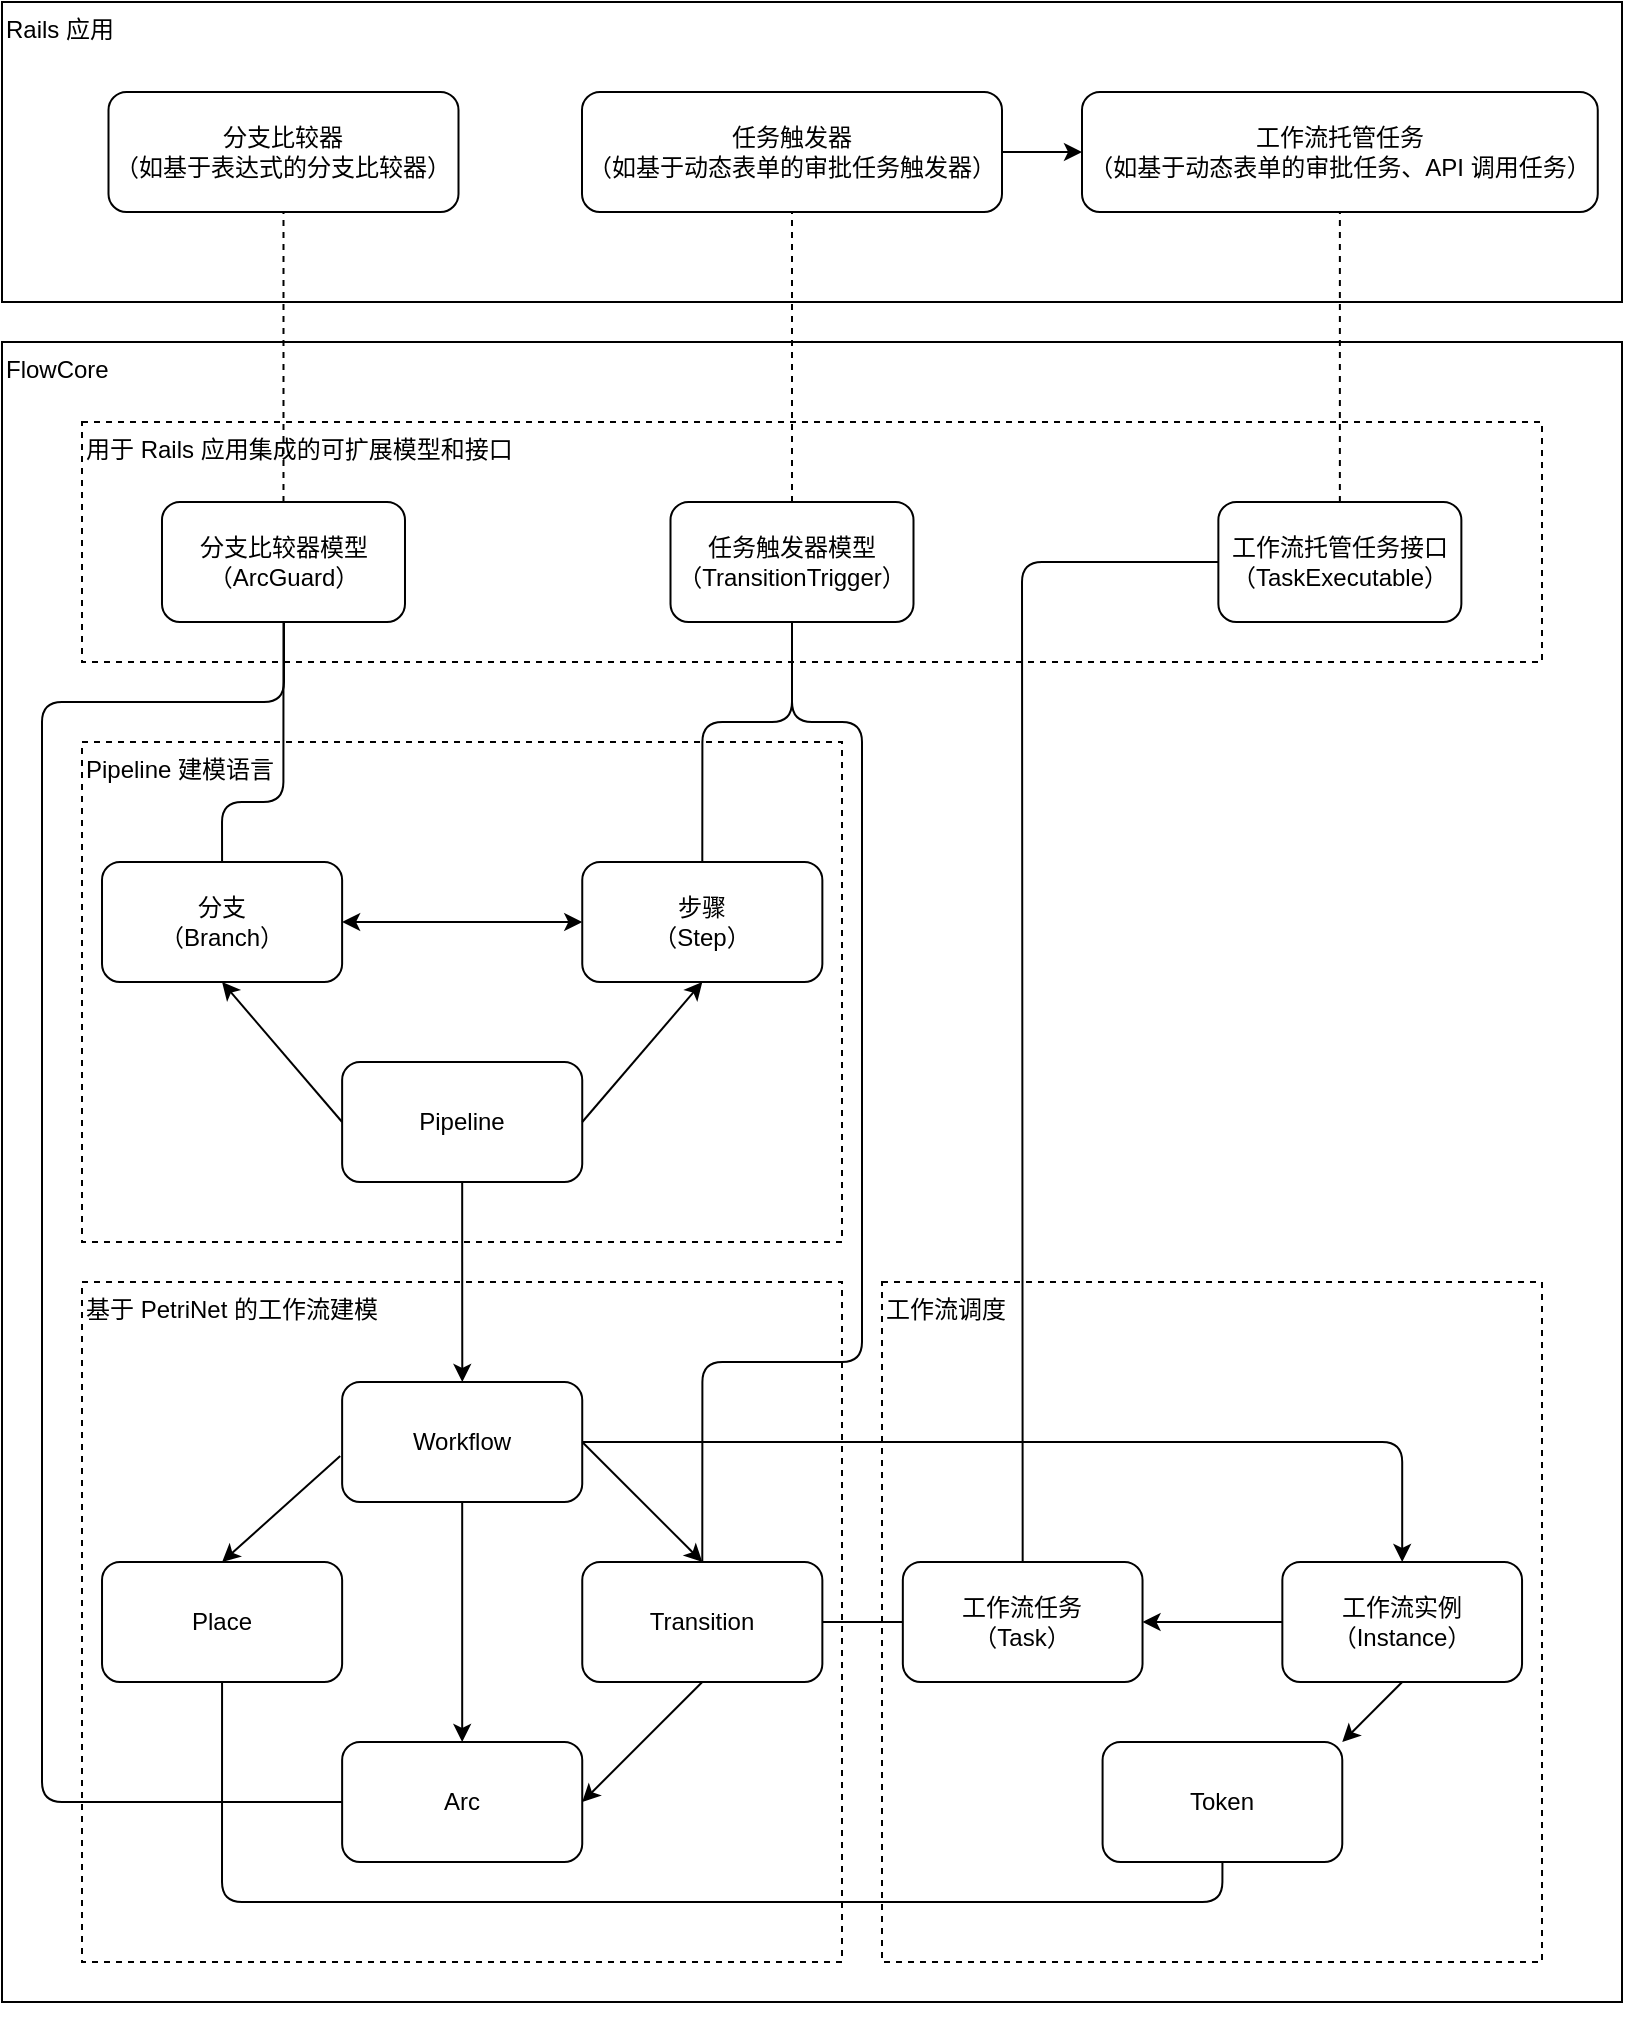 <mxfile version="13.2.4" type="device"><diagram id="6D98YsdLMwxTKIQhymKk" name="Page-1"><mxGraphModel dx="1106" dy="1960" grid="1" gridSize="10" guides="1" tooltips="1" connect="1" arrows="1" fold="1" page="1" pageScale="1" pageWidth="850" pageHeight="1100" math="0" shadow="0"><root><mxCell id="0"/><mxCell id="1" parent="0"/><mxCell id="Svp20F6Q3kcHzmvVVugQ-13" value="FlowCore" style="rounded=0;whiteSpace=wrap;html=1;labelBackgroundColor=#ffffff;align=left;verticalAlign=top;" parent="1" vertex="1"><mxGeometry x="20" y="-220" width="810" height="830" as="geometry"/></mxCell><mxCell id="Svp20F6Q3kcHzmvVVugQ-56" style="edgeStyle=orthogonalEdgeStyle;rounded=0;orthogonalLoop=1;jettySize=auto;html=1;exitX=0.5;exitY=1;exitDx=0;exitDy=0;" parent="1" edge="1"><mxGeometry relative="1" as="geometry"><mxPoint x="425" y="-280" as="sourcePoint"/><mxPoint x="425" y="-280" as="targetPoint"/></mxGeometry></mxCell><mxCell id="Svp20F6Q3kcHzmvVVugQ-36" style="edgeStyle=orthogonalEdgeStyle;rounded=0;orthogonalLoop=1;jettySize=auto;html=1;exitX=0;exitY=0.5;exitDx=0;exitDy=0;entryX=0;entryY=0.5;entryDx=0;entryDy=0;strokeColor=none;" parent="1" source="Svp20F6Q3kcHzmvVVugQ-5" target="Svp20F6Q3kcHzmvVVugQ-29" edge="1"><mxGeometry relative="1" as="geometry"><Array as="points"><mxPoint x="45.312" y="190"/><mxPoint x="45.312" y="-140"/></Array></mxGeometry></mxCell><mxCell id="Svp20F6Q3kcHzmvVVugQ-42" style="edgeStyle=orthogonalEdgeStyle;rounded=0;orthogonalLoop=1;jettySize=auto;html=1;exitX=0.5;exitY=1;exitDx=0;exitDy=0;" parent="1" source="Svp20F6Q3kcHzmvVVugQ-13" target="Svp20F6Q3kcHzmvVVugQ-13" edge="1"><mxGeometry relative="1" as="geometry"/></mxCell><mxCell id="Dh_Iir02rfaEV9NN6Ij0-31" value="" style="group" parent="1" vertex="1" connectable="0"><mxGeometry x="20" y="-390" width="810" height="150" as="geometry"/></mxCell><mxCell id="Svp20F6Q3kcHzmvVVugQ-43" value="Rails 应用" style="rounded=0;whiteSpace=wrap;html=1;labelBackgroundColor=#ffffff;align=left;verticalAlign=top;" parent="Dh_Iir02rfaEV9NN6Ij0-31" vertex="1"><mxGeometry width="810" height="150" as="geometry"/></mxCell><mxCell id="Svp20F6Q3kcHzmvVVugQ-46" value="分支比较器&lt;br&gt;（如基于表达式的分支比较器）" style="rounded=1;whiteSpace=wrap;html=1;labelBackgroundColor=#ffffff;align=center;" parent="Dh_Iir02rfaEV9NN6Ij0-31" vertex="1"><mxGeometry x="53.25" y="45" width="175" height="60" as="geometry"/></mxCell><mxCell id="Svp20F6Q3kcHzmvVVugQ-47" value="任务触发器&lt;br&gt;（如基于动态表单的审批任务触发器）" style="rounded=1;whiteSpace=wrap;html=1;labelBackgroundColor=#ffffff;align=center;" parent="Dh_Iir02rfaEV9NN6Ij0-31" vertex="1"><mxGeometry x="290" y="45" width="210" height="60" as="geometry"/></mxCell><mxCell id="Svp20F6Q3kcHzmvVVugQ-66" value="工作流托管任务&lt;br&gt;（如基于动态表单的审批任务、API 调用任务）" style="rounded=1;whiteSpace=wrap;html=1;labelBackgroundColor=#ffffff;align=center;" parent="Dh_Iir02rfaEV9NN6Ij0-31" vertex="1"><mxGeometry x="540" y="45" width="257.88" height="60" as="geometry"/></mxCell><mxCell id="3d7ReqF6wds-Nn95bcH5-9" style="edgeStyle=orthogonalEdgeStyle;rounded=0;orthogonalLoop=1;jettySize=auto;html=1;exitX=1;exitY=0.5;exitDx=0;exitDy=0;" parent="Dh_Iir02rfaEV9NN6Ij0-31" source="Svp20F6Q3kcHzmvVVugQ-47" target="Svp20F6Q3kcHzmvVVugQ-66" edge="1"><mxGeometry relative="1" as="geometry"/></mxCell><mxCell id="Svp20F6Q3kcHzmvVVugQ-19" style="edgeStyle=none;rounded=0;orthogonalLoop=1;jettySize=auto;html=1;exitX=0.5;exitY=1;exitDx=0;exitDy=0;" parent="1" source="Svp20F6Q3kcHzmvVVugQ-2" edge="1"><mxGeometry relative="1" as="geometry"><mxPoint x="180.066" y="510" as="targetPoint"/></mxGeometry></mxCell><mxCell id="yyH5EYvtywc-NtDdfXyN-4" value="" style="group" vertex="1" connectable="0" parent="1"><mxGeometry x="60" y="250" width="380" height="340" as="geometry"/></mxCell><mxCell id="Svp20F6Q3kcHzmvVVugQ-11" value="基于 PetriNet 的工作流建模" style="rounded=0;whiteSpace=wrap;html=1;dashed=1;labelBackgroundColor=#ffffff;align=left;verticalAlign=top;" parent="yyH5EYvtywc-NtDdfXyN-4" vertex="1"><mxGeometry width="380" height="340" as="geometry"/></mxCell><mxCell id="Svp20F6Q3kcHzmvVVugQ-1" value="Workflow" style="rounded=1;whiteSpace=wrap;html=1;" parent="yyH5EYvtywc-NtDdfXyN-4" vertex="1"><mxGeometry x="130.066" y="50" width="120.057" height="60" as="geometry"/></mxCell><mxCell id="Svp20F6Q3kcHzmvVVugQ-2" value="Place" style="rounded=1;whiteSpace=wrap;html=1;" parent="yyH5EYvtywc-NtDdfXyN-4" vertex="1"><mxGeometry x="10.009" y="140" width="120.057" height="60" as="geometry"/></mxCell><mxCell id="Svp20F6Q3kcHzmvVVugQ-4" value="Transition" style="rounded=1;whiteSpace=wrap;html=1;" parent="yyH5EYvtywc-NtDdfXyN-4" vertex="1"><mxGeometry x="250.123" y="140" width="120.057" height="60" as="geometry"/></mxCell><mxCell id="Svp20F6Q3kcHzmvVVugQ-5" value="Arc" style="rounded=1;whiteSpace=wrap;html=1;" parent="yyH5EYvtywc-NtDdfXyN-4" vertex="1"><mxGeometry x="130.066" y="230" width="120.057" height="60" as="geometry"/></mxCell><mxCell id="Svp20F6Q3kcHzmvVVugQ-17" style="rounded=0;orthogonalLoop=1;jettySize=auto;html=1;exitX=-0.008;exitY=0.617;exitDx=0;exitDy=0;entryX=0.5;entryY=0;entryDx=0;entryDy=0;exitPerimeter=0;" parent="yyH5EYvtywc-NtDdfXyN-4" source="Svp20F6Q3kcHzmvVVugQ-1" target="Svp20F6Q3kcHzmvVVugQ-2" edge="1"><mxGeometry relative="1" as="geometry"/></mxCell><mxCell id="Svp20F6Q3kcHzmvVVugQ-18" style="edgeStyle=none;rounded=0;orthogonalLoop=1;jettySize=auto;html=1;exitX=1;exitY=0.5;exitDx=0;exitDy=0;entryX=0.5;entryY=0;entryDx=0;entryDy=0;" parent="yyH5EYvtywc-NtDdfXyN-4" source="Svp20F6Q3kcHzmvVVugQ-1" target="Svp20F6Q3kcHzmvVVugQ-4" edge="1"><mxGeometry relative="1" as="geometry"/></mxCell><mxCell id="Svp20F6Q3kcHzmvVVugQ-21" style="edgeStyle=none;rounded=0;orthogonalLoop=1;jettySize=auto;html=1;exitX=0.5;exitY=1;exitDx=0;exitDy=0;" parent="yyH5EYvtywc-NtDdfXyN-4" source="Svp20F6Q3kcHzmvVVugQ-1" target="Svp20F6Q3kcHzmvVVugQ-5" edge="1"><mxGeometry relative="1" as="geometry"/></mxCell><mxCell id="Svp20F6Q3kcHzmvVVugQ-20" style="edgeStyle=none;rounded=0;orthogonalLoop=1;jettySize=auto;html=1;exitX=0.5;exitY=1;exitDx=0;exitDy=0;entryX=1;entryY=0.5;entryDx=0;entryDy=0;" parent="yyH5EYvtywc-NtDdfXyN-4" source="Svp20F6Q3kcHzmvVVugQ-4" target="Svp20F6Q3kcHzmvVVugQ-5" edge="1"><mxGeometry relative="1" as="geometry"/></mxCell><mxCell id="yyH5EYvtywc-NtDdfXyN-5" value="" style="group" vertex="1" connectable="0" parent="1"><mxGeometry x="60" y="-20" width="380" height="250" as="geometry"/></mxCell><mxCell id="Dh_Iir02rfaEV9NN6Ij0-14" value="Pipeline 建模语言" style="rounded=0;whiteSpace=wrap;html=1;dashed=1;align=left;verticalAlign=top;" parent="yyH5EYvtywc-NtDdfXyN-5" vertex="1"><mxGeometry width="380" height="250" as="geometry"/></mxCell><mxCell id="Dh_Iir02rfaEV9NN6Ij0-16" value="Pipeline" style="rounded=1;whiteSpace=wrap;html=1;" parent="yyH5EYvtywc-NtDdfXyN-5" vertex="1"><mxGeometry x="130.066" y="160" width="120.057" height="60" as="geometry"/></mxCell><mxCell id="Dh_Iir02rfaEV9NN6Ij0-17" value="步骤&lt;br&gt;（Step）" style="rounded=1;whiteSpace=wrap;html=1;" parent="yyH5EYvtywc-NtDdfXyN-5" vertex="1"><mxGeometry x="250.127" y="60" width="120.057" height="60" as="geometry"/></mxCell><mxCell id="Dh_Iir02rfaEV9NN6Ij0-18" value="分支&lt;br&gt;（Branch）" style="rounded=1;whiteSpace=wrap;html=1;" parent="yyH5EYvtywc-NtDdfXyN-5" vertex="1"><mxGeometry x="10.006" y="60" width="120.057" height="60" as="geometry"/></mxCell><mxCell id="Dh_Iir02rfaEV9NN6Ij0-20" style="edgeStyle=none;rounded=1;orthogonalLoop=1;jettySize=auto;html=1;exitX=1;exitY=0.5;exitDx=0;exitDy=0;entryX=0.5;entryY=1;entryDx=0;entryDy=0;endArrow=classic;endFill=1;startArrow=none;startFill=0;" parent="yyH5EYvtywc-NtDdfXyN-5" source="Dh_Iir02rfaEV9NN6Ij0-16" target="Dh_Iir02rfaEV9NN6Ij0-17" edge="1"><mxGeometry relative="1" as="geometry"/></mxCell><mxCell id="Dh_Iir02rfaEV9NN6Ij0-21" style="edgeStyle=none;rounded=1;orthogonalLoop=1;jettySize=auto;html=1;exitX=0;exitY=0.5;exitDx=0;exitDy=0;entryX=0.5;entryY=1;entryDx=0;entryDy=0;endArrow=classic;endFill=1;" parent="yyH5EYvtywc-NtDdfXyN-5" source="Dh_Iir02rfaEV9NN6Ij0-16" target="Dh_Iir02rfaEV9NN6Ij0-18" edge="1"><mxGeometry relative="1" as="geometry"/></mxCell><mxCell id="Dh_Iir02rfaEV9NN6Ij0-22" style="edgeStyle=none;rounded=1;orthogonalLoop=1;jettySize=auto;html=1;entryX=0;entryY=0.5;entryDx=0;entryDy=0;endArrow=classic;endFill=1;startArrow=classic;startFill=1;exitX=1;exitY=0.5;exitDx=0;exitDy=0;" parent="yyH5EYvtywc-NtDdfXyN-5" source="Dh_Iir02rfaEV9NN6Ij0-18" target="Dh_Iir02rfaEV9NN6Ij0-17" edge="1"><mxGeometry relative="1" as="geometry"><mxPoint x="220" y="70" as="sourcePoint"/></mxGeometry></mxCell><mxCell id="yyH5EYvtywc-NtDdfXyN-6" value="" style="group" vertex="1" connectable="0" parent="1"><mxGeometry x="460" y="250" width="330" height="340" as="geometry"/></mxCell><mxCell id="Svp20F6Q3kcHzmvVVugQ-12" value="工作流调度" style="rounded=0;whiteSpace=wrap;html=1;dashed=1;labelBackgroundColor=#ffffff;align=left;verticalAlign=top;" parent="yyH5EYvtywc-NtDdfXyN-6" vertex="1"><mxGeometry width="330" height="340" as="geometry"/></mxCell><mxCell id="Svp20F6Q3kcHzmvVVugQ-6" value="工作流任务&lt;br&gt;（Task）" style="rounded=1;whiteSpace=wrap;html=1;" parent="yyH5EYvtywc-NtDdfXyN-6" vertex="1"><mxGeometry x="10.415" y="140" width="119.849" height="60" as="geometry"/></mxCell><mxCell id="Svp20F6Q3kcHzmvVVugQ-7" value="工作流实例&lt;br&gt;（Instance）" style="rounded=1;whiteSpace=wrap;html=1;" parent="yyH5EYvtywc-NtDdfXyN-6" vertex="1"><mxGeometry x="200.176" y="140" width="119.849" height="60" as="geometry"/></mxCell><mxCell id="Svp20F6Q3kcHzmvVVugQ-8" value="Token" style="rounded=1;whiteSpace=wrap;html=1;" parent="yyH5EYvtywc-NtDdfXyN-6" vertex="1"><mxGeometry x="110.289" y="230" width="119.849" height="60" as="geometry"/></mxCell><mxCell id="Svp20F6Q3kcHzmvVVugQ-23" style="edgeStyle=none;rounded=0;orthogonalLoop=1;jettySize=auto;html=1;exitX=0;exitY=0.5;exitDx=0;exitDy=0;entryX=1;entryY=0.5;entryDx=0;entryDy=0;" parent="yyH5EYvtywc-NtDdfXyN-6" source="Svp20F6Q3kcHzmvVVugQ-7" target="Svp20F6Q3kcHzmvVVugQ-6" edge="1"><mxGeometry relative="1" as="geometry"/></mxCell><mxCell id="Svp20F6Q3kcHzmvVVugQ-24" style="edgeStyle=none;rounded=0;orthogonalLoop=1;jettySize=auto;html=1;exitX=0.5;exitY=1;exitDx=0;exitDy=0;entryX=1;entryY=0;entryDx=0;entryDy=0;" parent="yyH5EYvtywc-NtDdfXyN-6" source="Svp20F6Q3kcHzmvVVugQ-7" target="Svp20F6Q3kcHzmvVVugQ-8" edge="1"><mxGeometry relative="1" as="geometry"/></mxCell><mxCell id="Svp20F6Q3kcHzmvVVugQ-27" style="edgeStyle=orthogonalEdgeStyle;rounded=1;orthogonalLoop=1;jettySize=auto;html=1;exitX=1;exitY=0.5;exitDx=0;exitDy=0;entryX=0.5;entryY=0;entryDx=0;entryDy=0;" parent="1" source="Svp20F6Q3kcHzmvVVugQ-1" target="Svp20F6Q3kcHzmvVVugQ-7" edge="1"><mxGeometry relative="1" as="geometry"/></mxCell><mxCell id="CEdbIv8qq5x-TBFP901S-8" value="" style="endArrow=none;html=1;entryX=0;entryY=0.5;entryDx=0;entryDy=0;exitX=1;exitY=0.5;exitDx=0;exitDy=0;" parent="1" source="Svp20F6Q3kcHzmvVVugQ-4" target="Svp20F6Q3kcHzmvVVugQ-6" edge="1"><mxGeometry width="50" height="50" relative="1" as="geometry"><mxPoint x="420.18" y="100" as="sourcePoint"/><mxPoint x="470.18" y="50" as="targetPoint"/></mxGeometry></mxCell><mxCell id="Svp20F6Q3kcHzmvVVugQ-26" style="edgeStyle=orthogonalEdgeStyle;rounded=1;orthogonalLoop=1;jettySize=auto;html=1;exitX=0.5;exitY=1;exitDx=0;exitDy=0;entryX=0.5;entryY=1;entryDx=0;entryDy=0;endArrow=none;endFill=0;" parent="1" source="Svp20F6Q3kcHzmvVVugQ-2" target="Svp20F6Q3kcHzmvVVugQ-8" edge="1"><mxGeometry relative="1" as="geometry"/></mxCell><mxCell id="yyH5EYvtywc-NtDdfXyN-10" value="" style="group" vertex="1" connectable="0" parent="1"><mxGeometry x="60" y="-180" width="730" height="120" as="geometry"/></mxCell><mxCell id="Svp20F6Q3kcHzmvVVugQ-33" value="用于 Rails 应用集成的可扩展模型和接口" style="rounded=0;whiteSpace=wrap;html=1;labelBackgroundColor=#ffffff;align=left;dashed=1;verticalAlign=top;strokeWidth=1;perimeterSpacing=1;" parent="yyH5EYvtywc-NtDdfXyN-10" vertex="1"><mxGeometry width="730" height="120" as="geometry"/></mxCell><mxCell id="Svp20F6Q3kcHzmvVVugQ-30" value="任务触发器模型&lt;br&gt;（TransitionTrigger）" style="rounded=1;whiteSpace=wrap;html=1;labelBackgroundColor=#ffffff;align=center;" parent="yyH5EYvtywc-NtDdfXyN-10" vertex="1"><mxGeometry x="294.248" y="40" width="121.5" height="60" as="geometry"/></mxCell><mxCell id="Svp20F6Q3kcHzmvVVugQ-31" value="工作流托管任务接口&lt;br&gt;（TaskExecutable）" style="rounded=1;whiteSpace=wrap;html=1;labelBackgroundColor=#ffffff;align=center;" parent="yyH5EYvtywc-NtDdfXyN-10" vertex="1"><mxGeometry x="568.185" y="40" width="121.5" height="60" as="geometry"/></mxCell><mxCell id="Svp20F6Q3kcHzmvVVugQ-29" value="分支比较器模型&lt;br&gt;（ArcGuard）" style="rounded=1;whiteSpace=wrap;html=1;labelBackgroundColor=#ffffff;align=center;" parent="yyH5EYvtywc-NtDdfXyN-10" vertex="1"><mxGeometry x="39.997" y="40" width="121.5" height="60" as="geometry"/></mxCell><mxCell id="Svp20F6Q3kcHzmvVVugQ-41" value="" style="endArrow=none;html=1;entryX=0;entryY=0.5;entryDx=0;entryDy=0;exitX=0.5;exitY=0;exitDx=0;exitDy=0;" parent="1" source="Svp20F6Q3kcHzmvVVugQ-6" target="Svp20F6Q3kcHzmvVVugQ-31" edge="1"><mxGeometry width="50" height="50" relative="1" as="geometry"><mxPoint x="511.062" y="-100" as="sourcePoint"/><mxPoint x="561.688" y="-150" as="targetPoint"/><Array as="points"><mxPoint x="530" y="-110"/></Array></mxGeometry></mxCell><mxCell id="Dh_Iir02rfaEV9NN6Ij0-24" style="edgeStyle=orthogonalEdgeStyle;rounded=1;orthogonalLoop=1;jettySize=auto;html=1;exitX=0.5;exitY=1;exitDx=0;exitDy=0;entryX=0.5;entryY=0;entryDx=0;entryDy=0;startArrow=none;startFill=0;endArrow=none;endFill=0;" parent="1" source="Svp20F6Q3kcHzmvVVugQ-30" target="Dh_Iir02rfaEV9NN6Ij0-17" edge="1"><mxGeometry relative="1" as="geometry"><Array as="points"><mxPoint x="415" y="-30"/><mxPoint x="370" y="-30"/></Array></mxGeometry></mxCell><mxCell id="Dh_Iir02rfaEV9NN6Ij0-27" style="edgeStyle=orthogonalEdgeStyle;rounded=1;orthogonalLoop=1;jettySize=auto;html=1;exitX=0.5;exitY=1;exitDx=0;exitDy=0;entryX=0.5;entryY=0;entryDx=0;entryDy=0;startArrow=none;startFill=0;endArrow=none;endFill=0;" parent="1" source="Svp20F6Q3kcHzmvVVugQ-30" target="Svp20F6Q3kcHzmvVVugQ-4" edge="1"><mxGeometry relative="1" as="geometry"><Array as="points"><mxPoint x="415" y="-30"/><mxPoint x="450" y="-30"/><mxPoint x="450" y="290"/><mxPoint x="370" y="290"/></Array></mxGeometry></mxCell><mxCell id="3d7ReqF6wds-Nn95bcH5-1" value="" style="endArrow=none;dashed=1;html=1;entryX=0.5;entryY=1;entryDx=0;entryDy=0;exitX=0.5;exitY=0;exitDx=0;exitDy=0;" parent="1" source="Svp20F6Q3kcHzmvVVugQ-30" target="Svp20F6Q3kcHzmvVVugQ-47" edge="1"><mxGeometry width="50" height="50" relative="1" as="geometry"><mxPoint x="300" y="-250" as="sourcePoint"/><mxPoint x="350" y="-300" as="targetPoint"/></mxGeometry></mxCell><mxCell id="3d7ReqF6wds-Nn95bcH5-2" value="" style="endArrow=none;dashed=1;html=1;entryX=0.5;entryY=1;entryDx=0;entryDy=0;exitX=0.5;exitY=0;exitDx=0;exitDy=0;" parent="1" source="Svp20F6Q3kcHzmvVVugQ-31" target="Svp20F6Q3kcHzmvVVugQ-66" edge="1"><mxGeometry width="50" height="50" relative="1" as="geometry"><mxPoint x="660" y="-250" as="sourcePoint"/><mxPoint x="710" y="-300" as="targetPoint"/></mxGeometry></mxCell><mxCell id="Svp20F6Q3kcHzmvVVugQ-49" value="" style="endArrow=none;dashed=1;html=1;entryX=0.5;entryY=1;entryDx=0;entryDy=0;exitX=0.5;exitY=0;exitDx=0;exitDy=0;" parent="1" source="Svp20F6Q3kcHzmvVVugQ-29" target="Svp20F6Q3kcHzmvVVugQ-46" edge="1"><mxGeometry width="50" height="50" relative="1" as="geometry"><mxPoint x="80" y="-260" as="sourcePoint"/><mxPoint x="130" y="-310" as="targetPoint"/></mxGeometry></mxCell><mxCell id="Dh_Iir02rfaEV9NN6Ij0-26" style="edgeStyle=orthogonalEdgeStyle;rounded=1;orthogonalLoop=1;jettySize=auto;html=1;entryX=0;entryY=0.5;entryDx=0;entryDy=0;startArrow=none;startFill=0;endArrow=none;endFill=0;" parent="1" target="Svp20F6Q3kcHzmvVVugQ-5" edge="1"><mxGeometry relative="1" as="geometry"><mxPoint x="161" y="-80" as="sourcePoint"/><Array as="points"><mxPoint x="161" y="-40"/><mxPoint x="40" y="-40"/><mxPoint x="40" y="510"/></Array></mxGeometry></mxCell><mxCell id="Dh_Iir02rfaEV9NN6Ij0-23" style="edgeStyle=orthogonalEdgeStyle;rounded=1;orthogonalLoop=1;jettySize=auto;html=1;exitX=0.5;exitY=1;exitDx=0;exitDy=0;entryX=0.5;entryY=0;entryDx=0;entryDy=0;startArrow=none;startFill=0;endArrow=none;endFill=0;" parent="1" source="Svp20F6Q3kcHzmvVVugQ-29" target="Dh_Iir02rfaEV9NN6Ij0-18" edge="1"><mxGeometry relative="1" as="geometry"><Array as="points"><mxPoint x="161" y="10"/><mxPoint x="130" y="10"/></Array></mxGeometry></mxCell><mxCell id="Dh_Iir02rfaEV9NN6Ij0-28" style="edgeStyle=orthogonalEdgeStyle;rounded=1;orthogonalLoop=1;jettySize=auto;html=1;exitX=0.5;exitY=1;exitDx=0;exitDy=0;startArrow=none;startFill=0;endArrow=classic;endFill=1;" parent="1" source="Dh_Iir02rfaEV9NN6Ij0-16" target="Svp20F6Q3kcHzmvVVugQ-1" edge="1"><mxGeometry relative="1" as="geometry"/></mxCell></root></mxGraphModel></diagram></mxfile>
